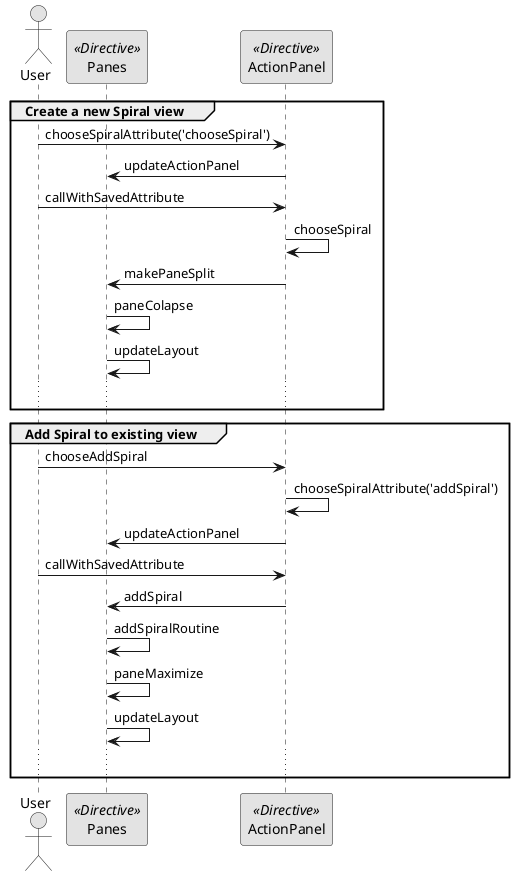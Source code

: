 @startuml

skinparam monochrome true
skinparam shadowing false

actor User
participant "Panes" as P << Directive >>
participant "ActionPanel" as AP << Directive >>

group Create a new Spiral view
    User -> AP: chooseSpiralAttribute('chooseSpiral')
    AP -> P: updateActionPanel
    User -> AP: callWithSavedAttribute
    AP -> AP: chooseSpiral
    AP -> P: makePaneSplit
    P -> P: paneColapse
    P -> P: updateLayout
    ...
end

group Add Spiral to existing view
    User -> AP: chooseAddSpiral
    AP -> AP: chooseSpiralAttribute('addSpiral')
    AP -> P: updateActionPanel
    User -> AP: callWithSavedAttribute
    AP -> P: addSpiral
    P -> P: addSpiralRoutine
    P -> P: paneMaximize
    P -> P: updateLayout
    ...
end

@enduml
